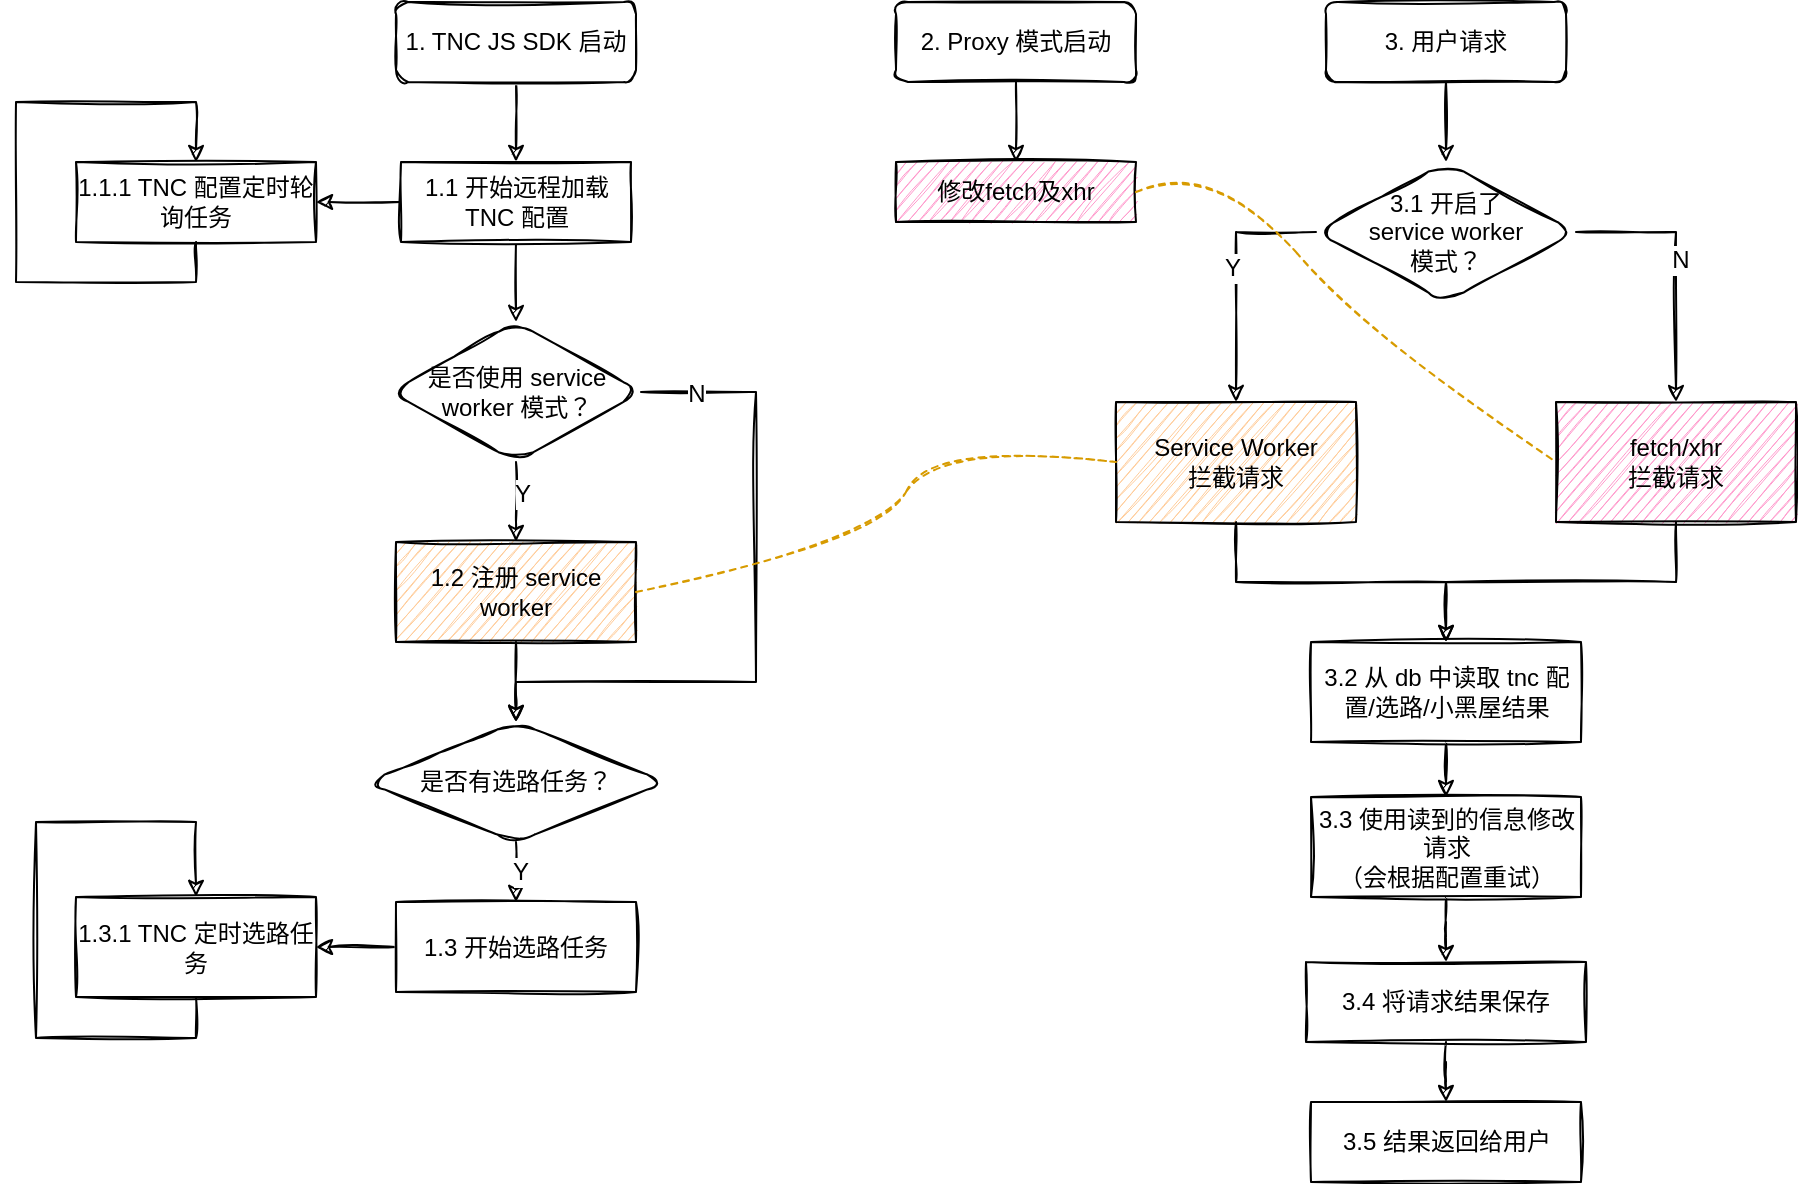 <mxfile version="15.9.6" type="github">
  <diagram id="GZ7tJiuM6FcsBa79ZlLo" name="Page-1">
    <mxGraphModel dx="1654" dy="698" grid="1" gridSize="10" guides="1" tooltips="1" connect="1" arrows="1" fold="1" page="1" pageScale="1" pageWidth="827" pageHeight="1169" math="0" shadow="0">
      <root>
        <mxCell id="0" />
        <mxCell id="1" parent="0" />
        <mxCell id="CyE5jz-uwIK4PX7Vw8PU-5" style="edgeStyle=orthogonalEdgeStyle;rounded=0;orthogonalLoop=1;jettySize=auto;html=1;entryX=0.5;entryY=0;entryDx=0;entryDy=0;fontFamily=Helvetica;fontSize=12;fontColor=default;sketch=1;" edge="1" parent="1" source="CyE5jz-uwIK4PX7Vw8PU-1" target="CyE5jz-uwIK4PX7Vw8PU-4">
          <mxGeometry relative="1" as="geometry" />
        </mxCell>
        <mxCell id="CyE5jz-uwIK4PX7Vw8PU-1" value="1. TNC JS SDK 启动" style="rounded=1;whiteSpace=wrap;html=1;gradientColor=none;glass=0;shadow=0;sketch=1;" vertex="1" parent="1">
          <mxGeometry x="140" y="90" width="120" height="40" as="geometry" />
        </mxCell>
        <mxCell id="CyE5jz-uwIK4PX7Vw8PU-7" style="edgeStyle=orthogonalEdgeStyle;rounded=0;sketch=1;orthogonalLoop=1;jettySize=auto;html=1;entryX=1;entryY=0.5;entryDx=0;entryDy=0;fontFamily=Helvetica;fontSize=12;fontColor=default;" edge="1" parent="1" source="CyE5jz-uwIK4PX7Vw8PU-4" target="CyE5jz-uwIK4PX7Vw8PU-6">
          <mxGeometry relative="1" as="geometry" />
        </mxCell>
        <mxCell id="CyE5jz-uwIK4PX7Vw8PU-11" style="edgeStyle=orthogonalEdgeStyle;rounded=0;sketch=1;orthogonalLoop=1;jettySize=auto;html=1;entryX=0.5;entryY=0;entryDx=0;entryDy=0;fontFamily=Helvetica;fontSize=12;fontColor=default;" edge="1" parent="1" source="CyE5jz-uwIK4PX7Vw8PU-4" target="CyE5jz-uwIK4PX7Vw8PU-10">
          <mxGeometry relative="1" as="geometry" />
        </mxCell>
        <mxCell id="CyE5jz-uwIK4PX7Vw8PU-4" value="1.1 开始远程加载 TNC 配置" style="rounded=0;whiteSpace=wrap;html=1;shadow=0;glass=0;sketch=1;fontFamily=Helvetica;fontSize=12;fontColor=default;strokeColor=default;fillColor=default;gradientColor=none;" vertex="1" parent="1">
          <mxGeometry x="142.5" y="170" width="115" height="40" as="geometry" />
        </mxCell>
        <mxCell id="CyE5jz-uwIK4PX7Vw8PU-6" value="1.1.1 TNC 配置定时轮询任务" style="rounded=0;whiteSpace=wrap;html=1;shadow=0;glass=0;sketch=1;fontFamily=Helvetica;fontSize=12;fontColor=default;strokeColor=default;fillColor=default;gradientColor=none;" vertex="1" parent="1">
          <mxGeometry x="-20" y="170" width="120" height="40" as="geometry" />
        </mxCell>
        <mxCell id="CyE5jz-uwIK4PX7Vw8PU-8" style="edgeStyle=orthogonalEdgeStyle;rounded=0;sketch=1;orthogonalLoop=1;jettySize=auto;html=1;fontFamily=Helvetica;fontSize=12;fontColor=default;exitX=0.5;exitY=1;exitDx=0;exitDy=0;entryX=0.5;entryY=0;entryDx=0;entryDy=0;" edge="1" parent="1" source="CyE5jz-uwIK4PX7Vw8PU-6" target="CyE5jz-uwIK4PX7Vw8PU-6">
          <mxGeometry relative="1" as="geometry">
            <mxPoint x="80" y="120" as="targetPoint" />
            <Array as="points">
              <mxPoint x="40" y="230" />
              <mxPoint x="-50" y="230" />
              <mxPoint x="-50" y="140" />
              <mxPoint x="40" y="140" />
            </Array>
          </mxGeometry>
        </mxCell>
        <mxCell id="CyE5jz-uwIK4PX7Vw8PU-17" style="edgeStyle=orthogonalEdgeStyle;rounded=0;sketch=1;orthogonalLoop=1;jettySize=auto;html=1;entryX=0.5;entryY=0;entryDx=0;entryDy=0;fontFamily=Helvetica;fontSize=12;fontColor=default;" edge="1" parent="1" source="CyE5jz-uwIK4PX7Vw8PU-9" target="CyE5jz-uwIK4PX7Vw8PU-16">
          <mxGeometry relative="1" as="geometry" />
        </mxCell>
        <mxCell id="CyE5jz-uwIK4PX7Vw8PU-9" value="1.2 注册 service worker" style="rounded=0;whiteSpace=wrap;html=1;shadow=0;glass=0;sketch=1;fontFamily=Helvetica;fontSize=12;fontColor=default;strokeColor=default;fillColor=#FFCC99;gradientColor=none;fillStyle=hachure;" vertex="1" parent="1">
          <mxGeometry x="140" y="360" width="120" height="50" as="geometry" />
        </mxCell>
        <mxCell id="CyE5jz-uwIK4PX7Vw8PU-13" style="edgeStyle=orthogonalEdgeStyle;rounded=0;sketch=1;orthogonalLoop=1;jettySize=auto;html=1;exitX=0.5;exitY=1;exitDx=0;exitDy=0;entryX=0.5;entryY=0;entryDx=0;entryDy=0;fontFamily=Helvetica;fontSize=12;fontColor=default;" edge="1" parent="1" source="CyE5jz-uwIK4PX7Vw8PU-10" target="CyE5jz-uwIK4PX7Vw8PU-9">
          <mxGeometry relative="1" as="geometry">
            <Array as="points">
              <mxPoint x="200" y="350" />
              <mxPoint x="200" y="350" />
            </Array>
          </mxGeometry>
        </mxCell>
        <mxCell id="CyE5jz-uwIK4PX7Vw8PU-14" value="Y" style="edgeLabel;html=1;align=center;verticalAlign=middle;resizable=0;points=[];fontSize=12;fontFamily=Helvetica;fontColor=default;" vertex="1" connectable="0" parent="CyE5jz-uwIK4PX7Vw8PU-13">
          <mxGeometry x="-0.233" y="3" relative="1" as="geometry">
            <mxPoint as="offset" />
          </mxGeometry>
        </mxCell>
        <mxCell id="CyE5jz-uwIK4PX7Vw8PU-18" style="edgeStyle=orthogonalEdgeStyle;rounded=0;sketch=1;orthogonalLoop=1;jettySize=auto;html=1;fontFamily=Helvetica;fontSize=12;fontColor=default;entryX=0.5;entryY=0;entryDx=0;entryDy=0;" edge="1" parent="1" source="CyE5jz-uwIK4PX7Vw8PU-10" target="CyE5jz-uwIK4PX7Vw8PU-16">
          <mxGeometry relative="1" as="geometry">
            <mxPoint x="290" y="430" as="targetPoint" />
            <Array as="points">
              <mxPoint x="320" y="285" />
              <mxPoint x="320" y="430" />
              <mxPoint x="200" y="430" />
            </Array>
          </mxGeometry>
        </mxCell>
        <mxCell id="CyE5jz-uwIK4PX7Vw8PU-19" value="N" style="edgeLabel;html=1;align=center;verticalAlign=middle;resizable=0;points=[];fontSize=12;fontFamily=Helvetica;fontColor=default;" vertex="1" connectable="0" parent="CyE5jz-uwIK4PX7Vw8PU-18">
          <mxGeometry x="-0.159" y="1" relative="1" as="geometry">
            <mxPoint x="-31" y="-86" as="offset" />
          </mxGeometry>
        </mxCell>
        <mxCell id="CyE5jz-uwIK4PX7Vw8PU-10" value="是否使用 service worker 模式？" style="rhombus;whiteSpace=wrap;html=1;rounded=1;shadow=0;glass=0;sketch=1;fontFamily=Helvetica;fontSize=12;fontColor=default;strokeColor=default;fillColor=default;gradientColor=none;" vertex="1" parent="1">
          <mxGeometry x="137.5" y="250" width="125" height="70" as="geometry" />
        </mxCell>
        <mxCell id="CyE5jz-uwIK4PX7Vw8PU-21" style="edgeStyle=orthogonalEdgeStyle;rounded=0;sketch=1;orthogonalLoop=1;jettySize=auto;html=1;entryX=0.5;entryY=0;entryDx=0;entryDy=0;fontFamily=Helvetica;fontSize=12;fontColor=default;" edge="1" parent="1" source="CyE5jz-uwIK4PX7Vw8PU-16" target="CyE5jz-uwIK4PX7Vw8PU-20">
          <mxGeometry relative="1" as="geometry" />
        </mxCell>
        <mxCell id="CyE5jz-uwIK4PX7Vw8PU-25" value="Y" style="edgeLabel;html=1;align=center;verticalAlign=middle;resizable=0;points=[];fontSize=12;fontFamily=Helvetica;fontColor=default;" vertex="1" connectable="0" parent="CyE5jz-uwIK4PX7Vw8PU-21">
          <mxGeometry x="0.4" y="2" relative="1" as="geometry">
            <mxPoint as="offset" />
          </mxGeometry>
        </mxCell>
        <mxCell id="CyE5jz-uwIK4PX7Vw8PU-16" value="是否有选路任务？" style="rhombus;whiteSpace=wrap;html=1;rounded=1;shadow=0;glass=0;sketch=1;fontFamily=Helvetica;fontSize=12;fontColor=default;strokeColor=default;fillColor=default;gradientColor=none;" vertex="1" parent="1">
          <mxGeometry x="125" y="450" width="150" height="60" as="geometry" />
        </mxCell>
        <mxCell id="CyE5jz-uwIK4PX7Vw8PU-23" style="edgeStyle=orthogonalEdgeStyle;rounded=0;sketch=1;orthogonalLoop=1;jettySize=auto;html=1;exitX=0;exitY=0.5;exitDx=0;exitDy=0;entryX=1;entryY=0.5;entryDx=0;entryDy=0;fontFamily=Helvetica;fontSize=12;fontColor=default;" edge="1" parent="1" source="CyE5jz-uwIK4PX7Vw8PU-20" target="CyE5jz-uwIK4PX7Vw8PU-22">
          <mxGeometry relative="1" as="geometry" />
        </mxCell>
        <mxCell id="CyE5jz-uwIK4PX7Vw8PU-20" value="1.3 开始选路任务" style="rounded=0;whiteSpace=wrap;html=1;shadow=0;glass=0;sketch=1;fontFamily=Helvetica;fontSize=12;fontColor=default;strokeColor=default;fillColor=default;gradientColor=none;" vertex="1" parent="1">
          <mxGeometry x="140" y="540" width="120" height="45" as="geometry" />
        </mxCell>
        <mxCell id="CyE5jz-uwIK4PX7Vw8PU-24" style="edgeStyle=orthogonalEdgeStyle;rounded=0;sketch=1;orthogonalLoop=1;jettySize=auto;html=1;exitX=0.5;exitY=1;exitDx=0;exitDy=0;fontFamily=Helvetica;fontSize=12;fontColor=default;entryX=0.5;entryY=0;entryDx=0;entryDy=0;" edge="1" parent="1" source="CyE5jz-uwIK4PX7Vw8PU-22" target="CyE5jz-uwIK4PX7Vw8PU-22">
          <mxGeometry relative="1" as="geometry">
            <mxPoint x="-10" y="490" as="targetPoint" />
            <Array as="points">
              <mxPoint x="40" y="608" />
              <mxPoint x="-40" y="608" />
              <mxPoint x="-40" y="500" />
              <mxPoint x="40" y="500" />
            </Array>
          </mxGeometry>
        </mxCell>
        <mxCell id="CyE5jz-uwIK4PX7Vw8PU-22" value="1.3.1 TNC 定时选路任务" style="rounded=0;whiteSpace=wrap;html=1;shadow=0;glass=0;sketch=1;fontFamily=Helvetica;fontSize=12;fontColor=default;strokeColor=default;fillColor=default;gradientColor=none;" vertex="1" parent="1">
          <mxGeometry x="-20" y="537.5" width="120" height="50" as="geometry" />
        </mxCell>
        <mxCell id="CyE5jz-uwIK4PX7Vw8PU-28" style="edgeStyle=orthogonalEdgeStyle;rounded=0;sketch=1;orthogonalLoop=1;jettySize=auto;html=1;entryX=0.5;entryY=0;entryDx=0;entryDy=0;fontFamily=Helvetica;fontSize=12;fontColor=default;" edge="1" parent="1" source="CyE5jz-uwIK4PX7Vw8PU-26" target="CyE5jz-uwIK4PX7Vw8PU-27">
          <mxGeometry relative="1" as="geometry" />
        </mxCell>
        <mxCell id="CyE5jz-uwIK4PX7Vw8PU-26" value="2. Proxy 模式启动" style="rounded=1;whiteSpace=wrap;html=1;shadow=0;glass=0;sketch=1;fontFamily=Helvetica;fontSize=12;fontColor=default;strokeColor=default;fillColor=default;gradientColor=none;" vertex="1" parent="1">
          <mxGeometry x="390" y="90" width="120" height="40" as="geometry" />
        </mxCell>
        <mxCell id="CyE5jz-uwIK4PX7Vw8PU-27" value="修改fetch及xhr" style="rounded=0;whiteSpace=wrap;html=1;shadow=0;glass=0;sketch=1;fontFamily=Helvetica;fontSize=12;fontColor=default;strokeColor=default;fillColor=#FF99CC;gradientColor=none;fillStyle=hachure;" vertex="1" parent="1">
          <mxGeometry x="390" y="170" width="120" height="30" as="geometry" />
        </mxCell>
        <mxCell id="CyE5jz-uwIK4PX7Vw8PU-33" style="edgeStyle=orthogonalEdgeStyle;rounded=0;sketch=1;orthogonalLoop=1;jettySize=auto;html=1;entryX=0.5;entryY=0;entryDx=0;entryDy=0;fontFamily=Helvetica;fontSize=12;fontColor=default;" edge="1" parent="1" source="CyE5jz-uwIK4PX7Vw8PU-30" target="CyE5jz-uwIK4PX7Vw8PU-31">
          <mxGeometry relative="1" as="geometry" />
        </mxCell>
        <mxCell id="CyE5jz-uwIK4PX7Vw8PU-30" value="3. 用户请求" style="rounded=1;whiteSpace=wrap;html=1;shadow=0;glass=0;sketch=1;fontFamily=Helvetica;fontSize=12;fontColor=default;strokeColor=default;fillColor=default;gradientColor=none;" vertex="1" parent="1">
          <mxGeometry x="605" y="90" width="120" height="40" as="geometry" />
        </mxCell>
        <mxCell id="CyE5jz-uwIK4PX7Vw8PU-36" style="edgeStyle=orthogonalEdgeStyle;rounded=0;sketch=1;orthogonalLoop=1;jettySize=auto;html=1;entryX=0.5;entryY=0;entryDx=0;entryDy=0;fontFamily=Helvetica;fontSize=12;fontColor=default;exitX=0;exitY=0.5;exitDx=0;exitDy=0;" edge="1" parent="1" source="CyE5jz-uwIK4PX7Vw8PU-31" target="CyE5jz-uwIK4PX7Vw8PU-34">
          <mxGeometry relative="1" as="geometry" />
        </mxCell>
        <mxCell id="CyE5jz-uwIK4PX7Vw8PU-38" value="Y" style="edgeLabel;html=1;align=center;verticalAlign=middle;resizable=0;points=[];fontSize=12;fontFamily=Helvetica;fontColor=default;" vertex="1" connectable="0" parent="CyE5jz-uwIK4PX7Vw8PU-36">
          <mxGeometry x="-0.08" y="-2" relative="1" as="geometry">
            <mxPoint as="offset" />
          </mxGeometry>
        </mxCell>
        <mxCell id="CyE5jz-uwIK4PX7Vw8PU-37" style="edgeStyle=orthogonalEdgeStyle;rounded=0;sketch=1;orthogonalLoop=1;jettySize=auto;html=1;entryX=0.5;entryY=0;entryDx=0;entryDy=0;fontFamily=Helvetica;fontSize=12;fontColor=default;exitX=1;exitY=0.5;exitDx=0;exitDy=0;" edge="1" parent="1" source="CyE5jz-uwIK4PX7Vw8PU-31" target="CyE5jz-uwIK4PX7Vw8PU-35">
          <mxGeometry relative="1" as="geometry" />
        </mxCell>
        <mxCell id="CyE5jz-uwIK4PX7Vw8PU-39" value="N" style="edgeLabel;html=1;align=center;verticalAlign=middle;resizable=0;points=[];fontSize=12;fontFamily=Helvetica;fontColor=default;" vertex="1" connectable="0" parent="CyE5jz-uwIK4PX7Vw8PU-37">
          <mxGeometry x="-0.069" y="2" relative="1" as="geometry">
            <mxPoint y="1" as="offset" />
          </mxGeometry>
        </mxCell>
        <mxCell id="CyE5jz-uwIK4PX7Vw8PU-31" value="3.1 开启了&lt;br&gt;service worker&lt;br&gt;模式？" style="rhombus;whiteSpace=wrap;html=1;rounded=1;shadow=0;glass=0;sketch=1;fontFamily=Helvetica;fontSize=12;fontColor=default;strokeColor=default;fillColor=default;gradientColor=none;" vertex="1" parent="1">
          <mxGeometry x="600" y="170" width="130" height="70" as="geometry" />
        </mxCell>
        <mxCell id="CyE5jz-uwIK4PX7Vw8PU-44" style="edgeStyle=orthogonalEdgeStyle;rounded=0;sketch=1;orthogonalLoop=1;jettySize=auto;html=1;entryX=0.5;entryY=0;entryDx=0;entryDy=0;fontFamily=Helvetica;fontSize=12;fontColor=default;endArrow=classic;endFill=1;strokeColor=default;" edge="1" parent="1" source="CyE5jz-uwIK4PX7Vw8PU-34" target="CyE5jz-uwIK4PX7Vw8PU-43">
          <mxGeometry relative="1" as="geometry" />
        </mxCell>
        <mxCell id="CyE5jz-uwIK4PX7Vw8PU-34" value="Service Worker&lt;br&gt;拦截请求" style="rounded=0;whiteSpace=wrap;html=1;shadow=0;glass=0;sketch=1;fontFamily=Helvetica;fontSize=12;fontColor=default;strokeColor=default;fillColor=#FFCC99;gradientColor=none;fillStyle=hachure;" vertex="1" parent="1">
          <mxGeometry x="500" y="290" width="120" height="60" as="geometry" />
        </mxCell>
        <mxCell id="CyE5jz-uwIK4PX7Vw8PU-46" style="edgeStyle=orthogonalEdgeStyle;rounded=0;sketch=1;orthogonalLoop=1;jettySize=auto;html=1;entryX=0.5;entryY=0;entryDx=0;entryDy=0;fontFamily=Helvetica;fontSize=12;fontColor=default;endArrow=classic;endFill=1;strokeColor=default;" edge="1" parent="1" source="CyE5jz-uwIK4PX7Vw8PU-35" target="CyE5jz-uwIK4PX7Vw8PU-43">
          <mxGeometry relative="1" as="geometry" />
        </mxCell>
        <mxCell id="CyE5jz-uwIK4PX7Vw8PU-35" value="fetch/xhr&lt;br&gt;拦截请求" style="rounded=0;whiteSpace=wrap;html=1;shadow=0;glass=0;sketch=1;fontFamily=Helvetica;fontSize=12;fontColor=default;strokeColor=default;fillColor=#FF99CC;gradientColor=none;fillStyle=hachure;" vertex="1" parent="1">
          <mxGeometry x="720" y="290" width="120" height="60" as="geometry" />
        </mxCell>
        <mxCell id="CyE5jz-uwIK4PX7Vw8PU-41" value="" style="curved=1;endArrow=none;html=1;rounded=1;sketch=1;fontFamily=Helvetica;fontSize=12;fontColor=default;strokeColor=#d79b00;exitX=1;exitY=0.5;exitDx=0;exitDy=0;entryX=0;entryY=0.5;entryDx=0;entryDy=0;fillColor=#ffe6cc;endFill=0;dashed=1;" edge="1" parent="1" source="CyE5jz-uwIK4PX7Vw8PU-9" target="CyE5jz-uwIK4PX7Vw8PU-34">
          <mxGeometry width="50" height="50" relative="1" as="geometry">
            <mxPoint x="370" y="360" as="sourcePoint" />
            <mxPoint x="420" y="310" as="targetPoint" />
            <Array as="points">
              <mxPoint x="380" y="360" />
              <mxPoint x="410" y="310" />
            </Array>
          </mxGeometry>
        </mxCell>
        <mxCell id="CyE5jz-uwIK4PX7Vw8PU-42" value="" style="curved=1;endArrow=none;html=1;rounded=1;sketch=1;fontFamily=Helvetica;fontSize=12;fontColor=default;strokeColor=#d79b00;exitX=1;exitY=0.5;exitDx=0;exitDy=0;entryX=0;entryY=0.5;entryDx=0;entryDy=0;fillColor=#ffe6cc;endFill=0;dashed=1;" edge="1" parent="1" source="CyE5jz-uwIK4PX7Vw8PU-27" target="CyE5jz-uwIK4PX7Vw8PU-35">
          <mxGeometry width="50" height="50" relative="1" as="geometry">
            <mxPoint x="350" y="290" as="sourcePoint" />
            <mxPoint x="590" y="225" as="targetPoint" />
            <Array as="points">
              <mxPoint x="550" y="170" />
              <mxPoint x="630" y="260" />
            </Array>
          </mxGeometry>
        </mxCell>
        <mxCell id="CyE5jz-uwIK4PX7Vw8PU-50" style="edgeStyle=orthogonalEdgeStyle;rounded=0;sketch=1;orthogonalLoop=1;jettySize=auto;html=1;fontFamily=Helvetica;fontSize=12;fontColor=default;endArrow=classic;endFill=1;strokeColor=default;" edge="1" parent="1" source="CyE5jz-uwIK4PX7Vw8PU-43" target="CyE5jz-uwIK4PX7Vw8PU-48">
          <mxGeometry relative="1" as="geometry" />
        </mxCell>
        <mxCell id="CyE5jz-uwIK4PX7Vw8PU-43" value="3.2 从 db 中读取 tnc 配置/选路/小黑屋结果" style="rounded=0;whiteSpace=wrap;html=1;shadow=0;glass=0;sketch=1;fillStyle=hachure;fontFamily=Helvetica;fontSize=12;" vertex="1" parent="1">
          <mxGeometry x="597.5" y="410" width="135" height="50" as="geometry" />
        </mxCell>
        <mxCell id="CyE5jz-uwIK4PX7Vw8PU-52" style="edgeStyle=orthogonalEdgeStyle;rounded=0;sketch=1;orthogonalLoop=1;jettySize=auto;html=1;entryX=0.5;entryY=0;entryDx=0;entryDy=0;fontFamily=Helvetica;fontSize=12;fontColor=default;endArrow=classic;endFill=1;strokeColor=default;" edge="1" parent="1" source="CyE5jz-uwIK4PX7Vw8PU-48" target="CyE5jz-uwIK4PX7Vw8PU-51">
          <mxGeometry relative="1" as="geometry" />
        </mxCell>
        <mxCell id="CyE5jz-uwIK4PX7Vw8PU-48" value="3.3 使用读到的信息修改请求&lt;br&gt;（会根据配置重试）" style="rounded=0;whiteSpace=wrap;html=1;shadow=0;glass=0;sketch=1;fillStyle=hachure;fontFamily=Helvetica;fontSize=12;" vertex="1" parent="1">
          <mxGeometry x="597.5" y="487.5" width="135" height="50" as="geometry" />
        </mxCell>
        <mxCell id="CyE5jz-uwIK4PX7Vw8PU-57" style="edgeStyle=orthogonalEdgeStyle;rounded=0;sketch=1;orthogonalLoop=1;jettySize=auto;html=1;fontFamily=Helvetica;fontSize=12;fontColor=default;endArrow=classic;endFill=1;strokeColor=default;" edge="1" parent="1" source="CyE5jz-uwIK4PX7Vw8PU-51" target="CyE5jz-uwIK4PX7Vw8PU-55">
          <mxGeometry relative="1" as="geometry" />
        </mxCell>
        <mxCell id="CyE5jz-uwIK4PX7Vw8PU-51" value="3.4 将请求结果保存" style="rounded=0;whiteSpace=wrap;html=1;shadow=0;glass=0;sketch=1;fillStyle=hachure;fontFamily=Helvetica;fontSize=12;" vertex="1" parent="1">
          <mxGeometry x="595" y="570" width="140" height="40" as="geometry" />
        </mxCell>
        <mxCell id="CyE5jz-uwIK4PX7Vw8PU-55" value="3.5 结果返回给用户" style="rounded=0;whiteSpace=wrap;html=1;shadow=0;glass=0;sketch=1;fillStyle=hachure;fontFamily=Helvetica;fontSize=12;" vertex="1" parent="1">
          <mxGeometry x="597.5" y="640" width="135" height="40" as="geometry" />
        </mxCell>
      </root>
    </mxGraphModel>
  </diagram>
</mxfile>
